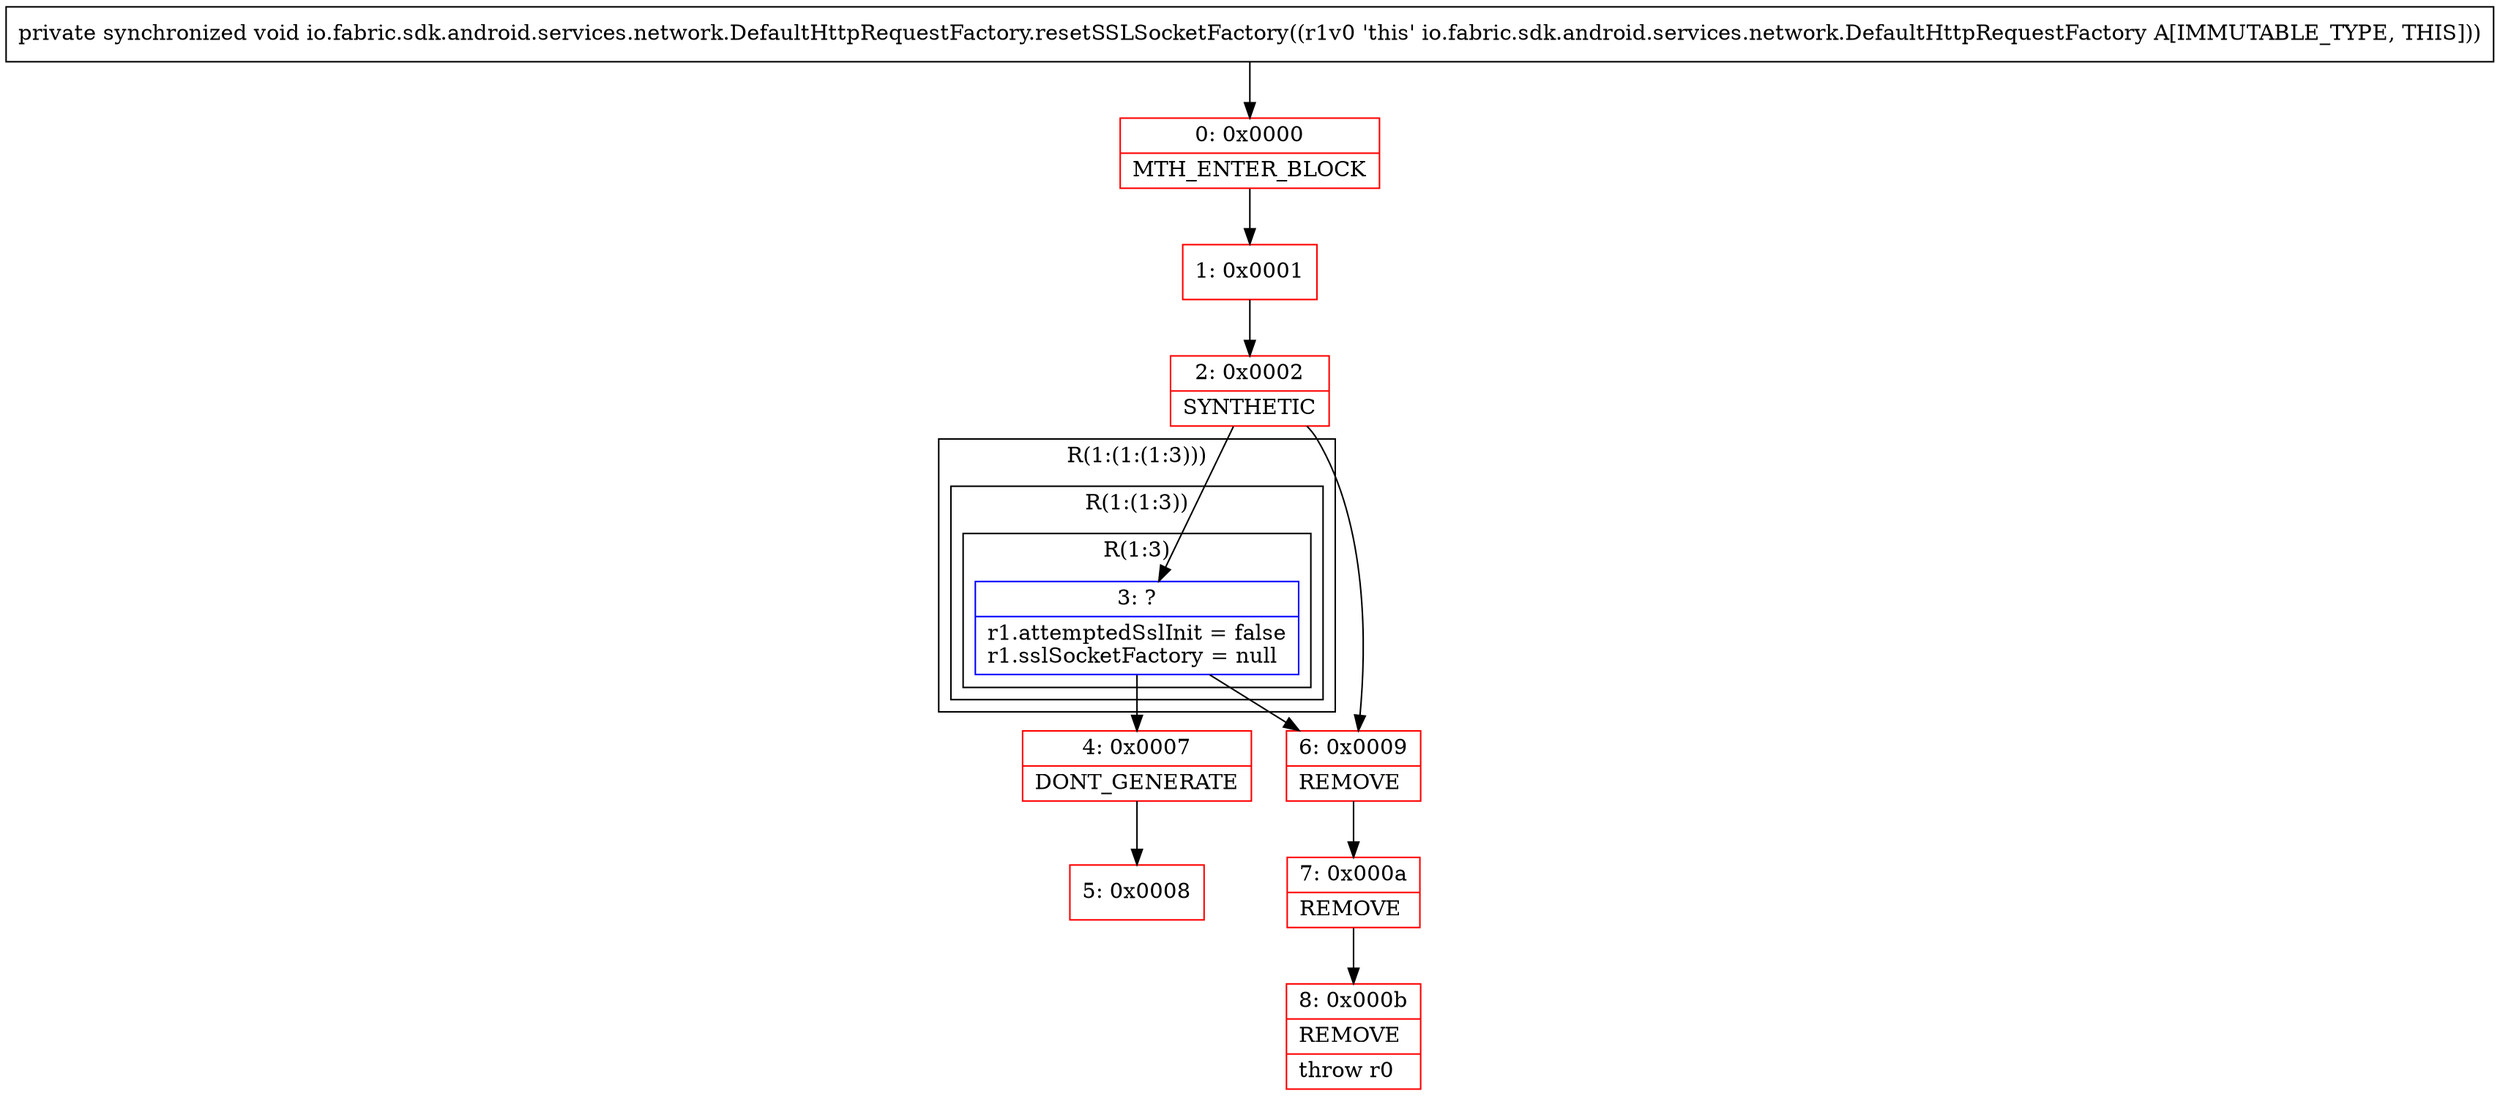 digraph "CFG forio.fabric.sdk.android.services.network.DefaultHttpRequestFactory.resetSSLSocketFactory()V" {
subgraph cluster_Region_1103467732 {
label = "R(1:(1:(1:3)))";
node [shape=record,color=blue];
subgraph cluster_Region_2119835099 {
label = "R(1:(1:3))";
node [shape=record,color=blue];
subgraph cluster_Region_485456317 {
label = "R(1:3)";
node [shape=record,color=blue];
Node_3 [shape=record,label="{3\:\ ?|r1.attemptedSslInit = false\lr1.sslSocketFactory = null\l}"];
}
}
}
Node_0 [shape=record,color=red,label="{0\:\ 0x0000|MTH_ENTER_BLOCK\l}"];
Node_1 [shape=record,color=red,label="{1\:\ 0x0001}"];
Node_2 [shape=record,color=red,label="{2\:\ 0x0002|SYNTHETIC\l}"];
Node_4 [shape=record,color=red,label="{4\:\ 0x0007|DONT_GENERATE\l}"];
Node_5 [shape=record,color=red,label="{5\:\ 0x0008}"];
Node_6 [shape=record,color=red,label="{6\:\ 0x0009|REMOVE\l}"];
Node_7 [shape=record,color=red,label="{7\:\ 0x000a|REMOVE\l}"];
Node_8 [shape=record,color=red,label="{8\:\ 0x000b|REMOVE\l|throw r0\l}"];
MethodNode[shape=record,label="{private synchronized void io.fabric.sdk.android.services.network.DefaultHttpRequestFactory.resetSSLSocketFactory((r1v0 'this' io.fabric.sdk.android.services.network.DefaultHttpRequestFactory A[IMMUTABLE_TYPE, THIS])) }"];
MethodNode -> Node_0;
Node_3 -> Node_4;
Node_3 -> Node_6;
Node_0 -> Node_1;
Node_1 -> Node_2;
Node_2 -> Node_3;
Node_2 -> Node_6;
Node_4 -> Node_5;
Node_6 -> Node_7;
Node_7 -> Node_8;
}

